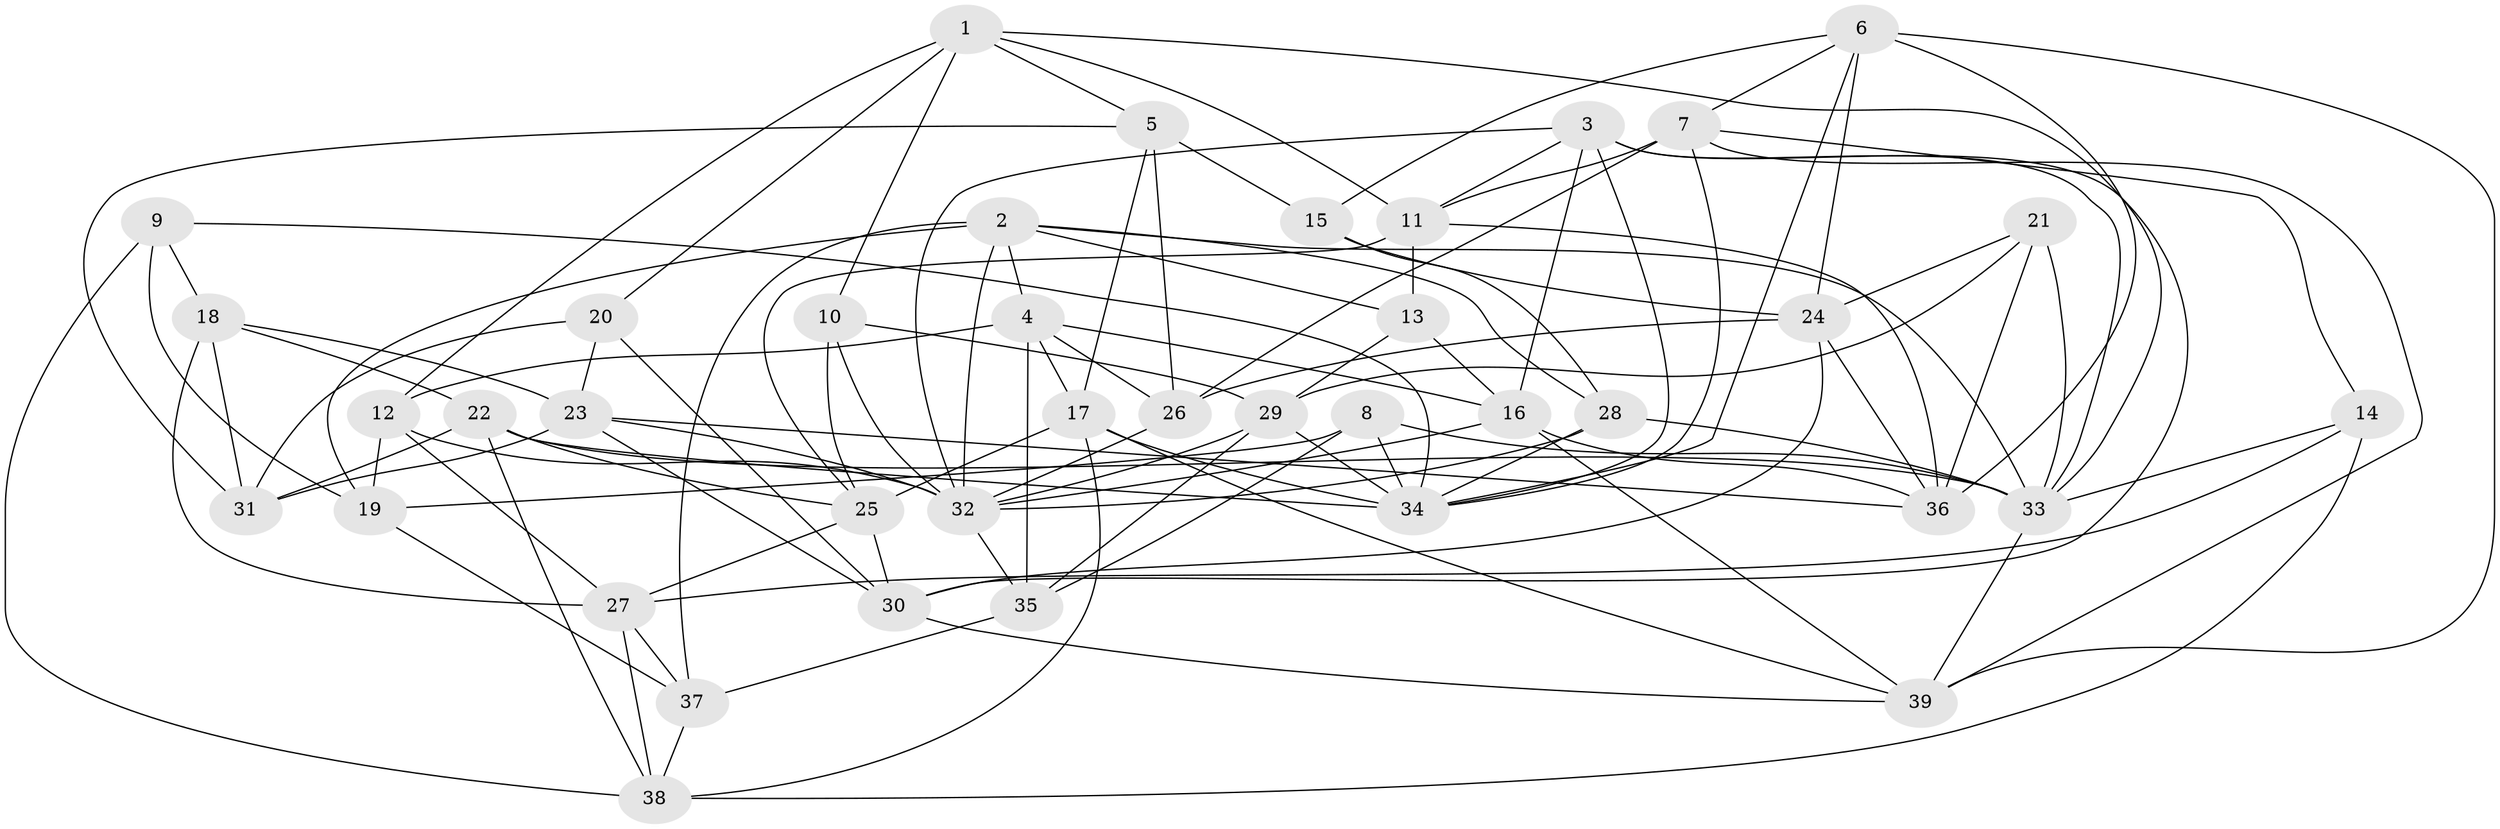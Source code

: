 // original degree distribution, {4: 1.0}
// Generated by graph-tools (version 1.1) at 2025/26/03/09/25 03:26:57]
// undirected, 39 vertices, 110 edges
graph export_dot {
graph [start="1"]
  node [color=gray90,style=filled];
  1;
  2;
  3;
  4;
  5;
  6;
  7;
  8;
  9;
  10;
  11;
  12;
  13;
  14;
  15;
  16;
  17;
  18;
  19;
  20;
  21;
  22;
  23;
  24;
  25;
  26;
  27;
  28;
  29;
  30;
  31;
  32;
  33;
  34;
  35;
  36;
  37;
  38;
  39;
  1 -- 5 [weight=1.0];
  1 -- 10 [weight=1.0];
  1 -- 11 [weight=1.0];
  1 -- 12 [weight=1.0];
  1 -- 20 [weight=1.0];
  1 -- 33 [weight=1.0];
  2 -- 4 [weight=1.0];
  2 -- 13 [weight=1.0];
  2 -- 19 [weight=1.0];
  2 -- 28 [weight=1.0];
  2 -- 32 [weight=1.0];
  2 -- 33 [weight=1.0];
  2 -- 37 [weight=2.0];
  3 -- 11 [weight=1.0];
  3 -- 16 [weight=1.0];
  3 -- 30 [weight=1.0];
  3 -- 32 [weight=1.0];
  3 -- 33 [weight=1.0];
  3 -- 34 [weight=1.0];
  4 -- 12 [weight=1.0];
  4 -- 16 [weight=1.0];
  4 -- 17 [weight=1.0];
  4 -- 26 [weight=1.0];
  4 -- 35 [weight=1.0];
  5 -- 15 [weight=1.0];
  5 -- 17 [weight=1.0];
  5 -- 26 [weight=2.0];
  5 -- 31 [weight=1.0];
  6 -- 7 [weight=1.0];
  6 -- 15 [weight=1.0];
  6 -- 24 [weight=1.0];
  6 -- 34 [weight=1.0];
  6 -- 36 [weight=1.0];
  6 -- 39 [weight=1.0];
  7 -- 11 [weight=1.0];
  7 -- 14 [weight=1.0];
  7 -- 26 [weight=1.0];
  7 -- 34 [weight=1.0];
  7 -- 39 [weight=1.0];
  8 -- 19 [weight=1.0];
  8 -- 33 [weight=1.0];
  8 -- 34 [weight=2.0];
  8 -- 35 [weight=2.0];
  9 -- 18 [weight=1.0];
  9 -- 19 [weight=1.0];
  9 -- 34 [weight=1.0];
  9 -- 38 [weight=1.0];
  10 -- 25 [weight=1.0];
  10 -- 29 [weight=1.0];
  10 -- 32 [weight=1.0];
  11 -- 13 [weight=1.0];
  11 -- 25 [weight=1.0];
  11 -- 36 [weight=1.0];
  12 -- 19 [weight=2.0];
  12 -- 27 [weight=1.0];
  12 -- 32 [weight=1.0];
  13 -- 16 [weight=1.0];
  13 -- 29 [weight=1.0];
  14 -- 27 [weight=1.0];
  14 -- 33 [weight=1.0];
  14 -- 38 [weight=1.0];
  15 -- 24 [weight=1.0];
  15 -- 28 [weight=1.0];
  16 -- 32 [weight=1.0];
  16 -- 36 [weight=1.0];
  16 -- 39 [weight=1.0];
  17 -- 25 [weight=1.0];
  17 -- 34 [weight=1.0];
  17 -- 38 [weight=1.0];
  17 -- 39 [weight=1.0];
  18 -- 22 [weight=1.0];
  18 -- 23 [weight=1.0];
  18 -- 27 [weight=1.0];
  18 -- 31 [weight=2.0];
  19 -- 37 [weight=1.0];
  20 -- 23 [weight=1.0];
  20 -- 30 [weight=1.0];
  20 -- 31 [weight=1.0];
  21 -- 24 [weight=1.0];
  21 -- 29 [weight=1.0];
  21 -- 33 [weight=1.0];
  21 -- 36 [weight=1.0];
  22 -- 25 [weight=1.0];
  22 -- 31 [weight=1.0];
  22 -- 33 [weight=1.0];
  22 -- 34 [weight=1.0];
  22 -- 38 [weight=1.0];
  23 -- 30 [weight=1.0];
  23 -- 31 [weight=1.0];
  23 -- 32 [weight=1.0];
  23 -- 36 [weight=1.0];
  24 -- 26 [weight=1.0];
  24 -- 30 [weight=1.0];
  24 -- 36 [weight=1.0];
  25 -- 27 [weight=1.0];
  25 -- 30 [weight=1.0];
  26 -- 32 [weight=1.0];
  27 -- 37 [weight=1.0];
  27 -- 38 [weight=1.0];
  28 -- 32 [weight=1.0];
  28 -- 33 [weight=2.0];
  28 -- 34 [weight=1.0];
  29 -- 32 [weight=1.0];
  29 -- 34 [weight=1.0];
  29 -- 35 [weight=1.0];
  30 -- 39 [weight=1.0];
  32 -- 35 [weight=1.0];
  33 -- 39 [weight=1.0];
  35 -- 37 [weight=1.0];
  37 -- 38 [weight=1.0];
}

